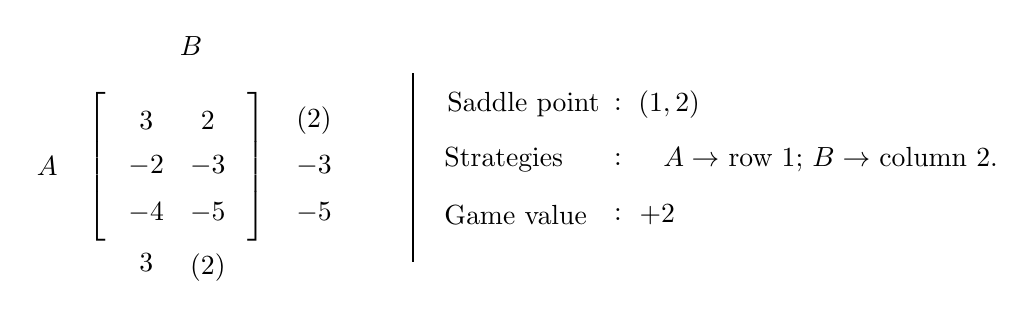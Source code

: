 \begin{tikzpicture}
    \matrix [matrix of math nodes,left delimiter={[},right delimiter={]},row sep=0.1cm,column sep=0.1cm] (m) {
            3 & 2 \\
            -2 & -3 \\
            -4&-5\\
        };
    \node[below=.4 cm] at (m-3-1) {$3$};
    \node[below=.4 cm] at (m-3-2) {$(2)$};
    \node[above=.7 cm] at (m-1-2.west)  {$B$};

    \node[right=1 cm] at (m-1-2) {$(2)$};
    \node[right=1 cm] at (m-2-2) {$-3$};
    \node[right=1 cm] at (m-3-2) {$-5$};

    \node[left=1 cm] at (m-2-1) {$A$};
    \draw[black,thick] (3,-1.2)--(3,1.2);
    \node at (4.4,0.8) {Saddle point};
    \node at (4.15,0.1) {Strategies};
    \node at (4.3,-0.6) {Game value};

    \node at (5.6,0.8) {:};
    \node at (5.6,0.1) {:};
    \node at (5.6,-0.6) {:};

    \node at (6.25,0.8) {$(1,2)$};
    \node at (8.3,0.1) {$A\rightarrow$ row 1; $B\rightarrow$ column 2.};
    \node at (6.1,-0.6) {$+2$};
\end{tikzpicture}